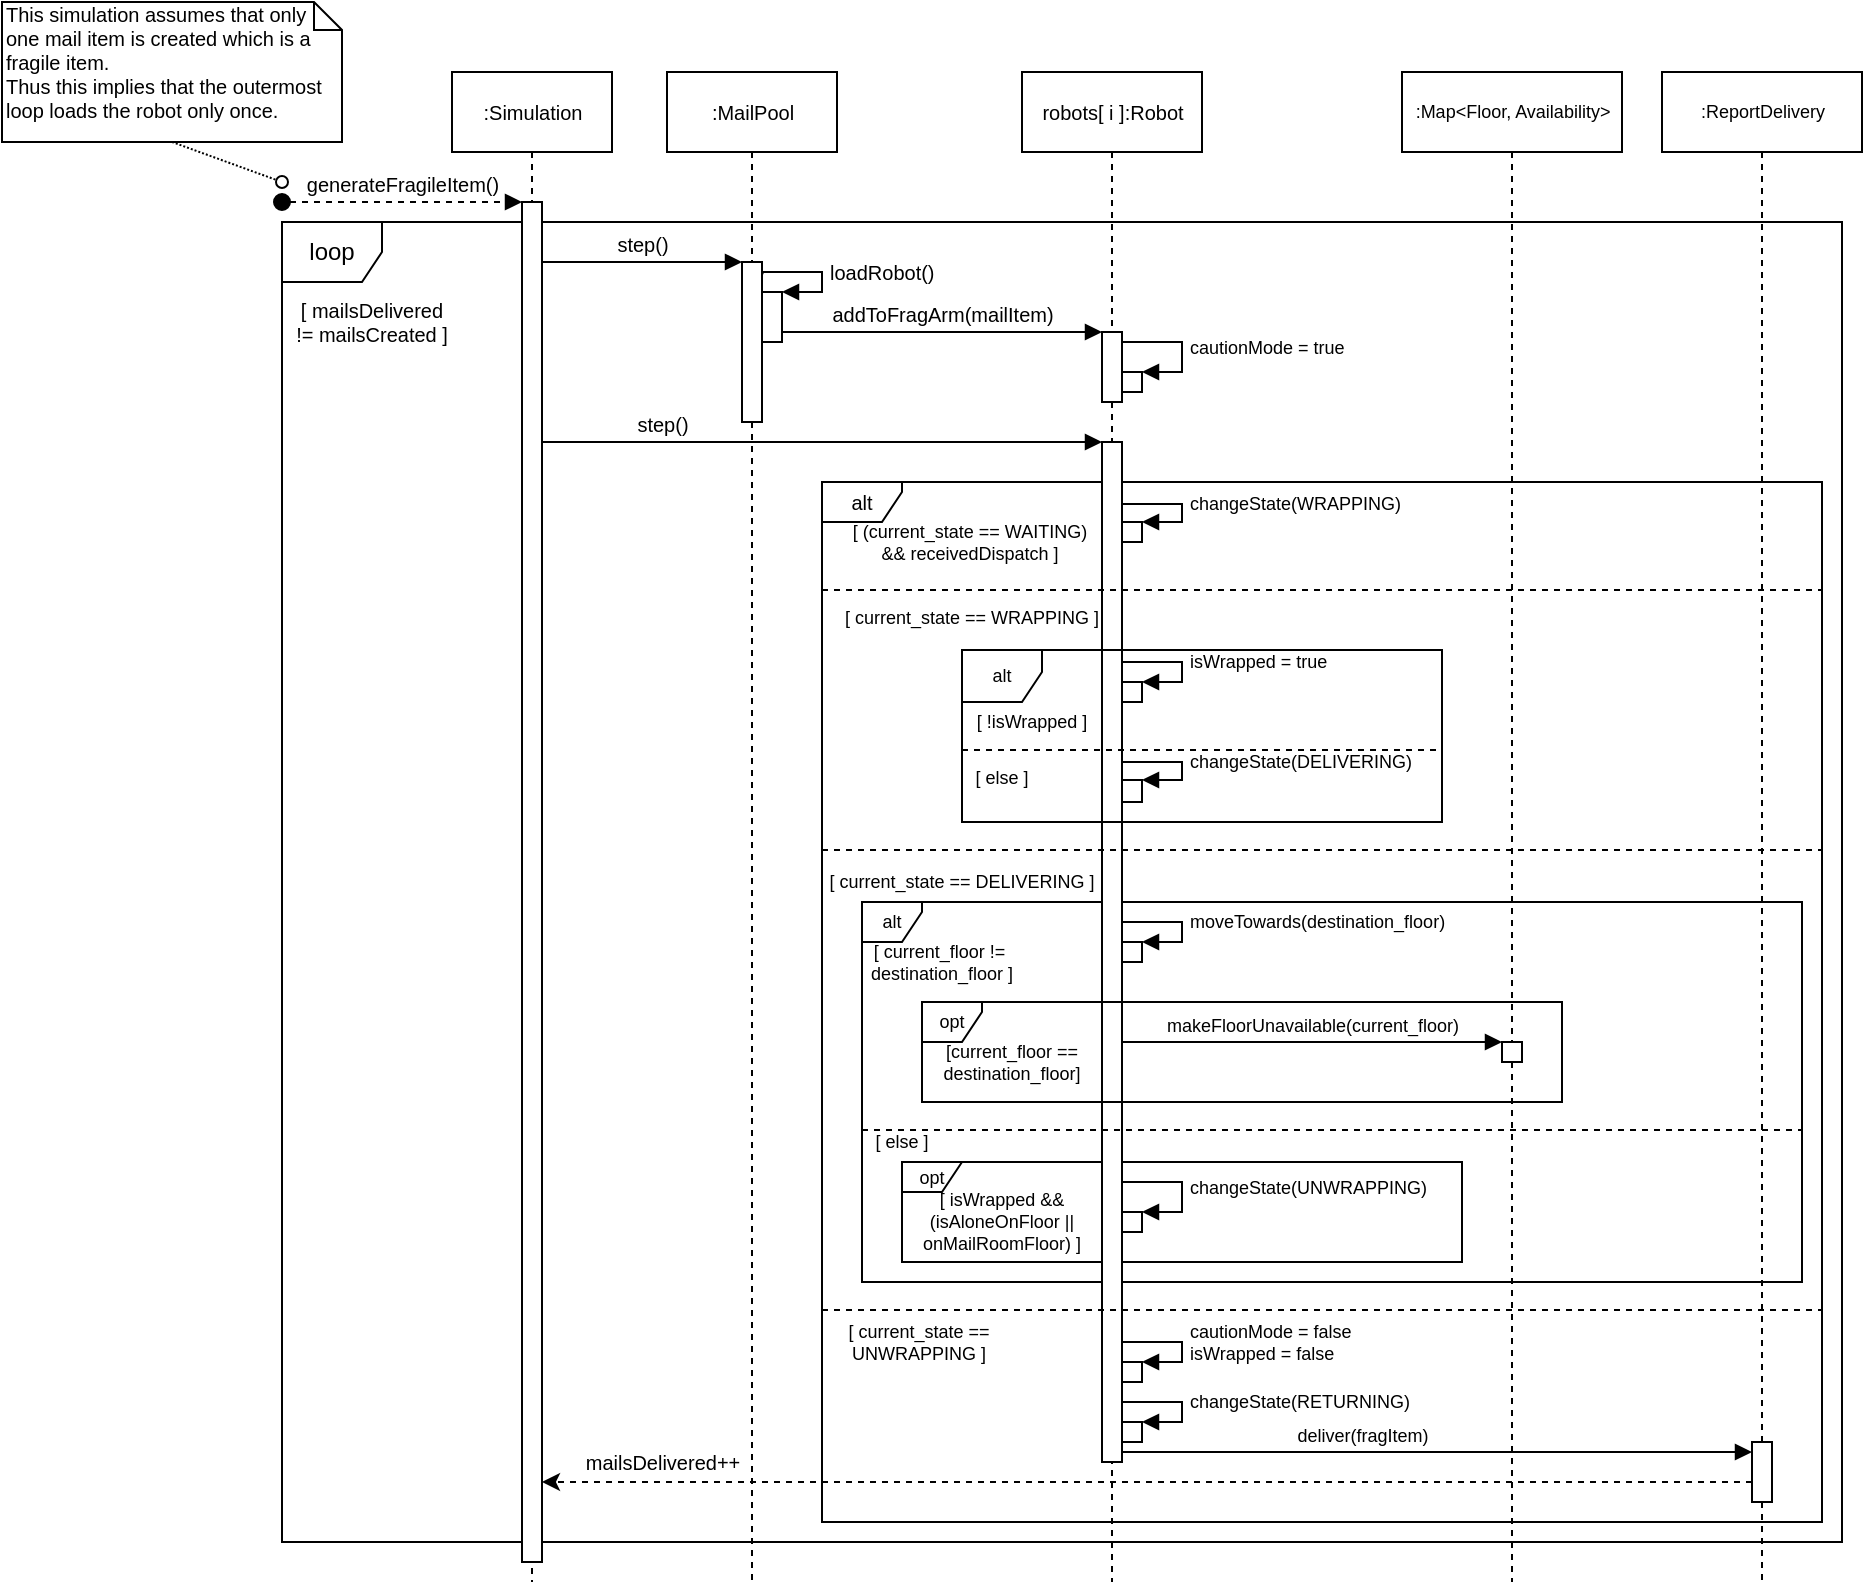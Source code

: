<mxfile version="13.0.9" type="device"><diagram id="7_O4yavgngFrkwfj0cpT" name="Page-1"><mxGraphModel dx="981" dy="574" grid="1" gridSize="10" guides="1" tooltips="1" connect="1" arrows="1" fold="1" page="1" pageScale="1" pageWidth="1169" pageHeight="827" math="0" shadow="0"><root><mxCell id="0"/><mxCell id="1" parent="0"/><mxCell id="Afi7eFFG5mrbKhEC8dZP-67" value="alt" style="shape=umlFrame;whiteSpace=wrap;html=1;fontSize=9;width=30;height=20;" parent="1" vertex="1"><mxGeometry x="430" y="450" width="470" height="190" as="geometry"/></mxCell><mxCell id="Afi7eFFG5mrbKhEC8dZP-31" value="loop" style="shape=umlFrame;whiteSpace=wrap;html=1;width=50;height=30;" parent="1" vertex="1"><mxGeometry x="140" y="110" width="780" height="660" as="geometry"/></mxCell><mxCell id="Afi7eFFG5mrbKhEC8dZP-41" value="alt" style="shape=umlFrame;whiteSpace=wrap;html=1;fontSize=10;width=40;height=20;" parent="1" vertex="1"><mxGeometry x="410" y="240" width="500" height="520" as="geometry"/></mxCell><mxCell id="Afi7eFFG5mrbKhEC8dZP-80" value="opt" style="shape=umlFrame;whiteSpace=wrap;html=1;fontSize=9;width=30;height=15;" parent="1" vertex="1"><mxGeometry x="450" y="580" width="280" height="50" as="geometry"/></mxCell><mxCell id="Afi7eFFG5mrbKhEC8dZP-4" style="edgeStyle=orthogonalEdgeStyle;rounded=0;orthogonalLoop=1;jettySize=auto;html=1;dashed=1;endArrow=none;endFill=0;" parent="1" source="Afi7eFFG5mrbKhEC8dZP-1" edge="1"><mxGeometry relative="1" as="geometry"><mxPoint x="265" y="790" as="targetPoint"/></mxGeometry></mxCell><mxCell id="Afi7eFFG5mrbKhEC8dZP-1" value=":Simulation" style="html=1;fontSize=10;" parent="1" vertex="1"><mxGeometry x="225" y="35" width="80" height="40" as="geometry"/></mxCell><mxCell id="Afi7eFFG5mrbKhEC8dZP-11" value="" style="html=1;points=[];perimeter=orthogonalPerimeter;" parent="1" vertex="1"><mxGeometry x="260" y="100" width="10" height="680" as="geometry"/></mxCell><mxCell id="Afi7eFFG5mrbKhEC8dZP-12" value="generateFragileItem()" style="html=1;verticalAlign=bottom;startArrow=oval;endArrow=block;startSize=8;dashed=1;fontSize=10;" parent="1" target="Afi7eFFG5mrbKhEC8dZP-11" edge="1"><mxGeometry relative="1" as="geometry"><mxPoint x="140" y="100" as="sourcePoint"/></mxGeometry></mxCell><mxCell id="Afi7eFFG5mrbKhEC8dZP-14" style="edgeStyle=orthogonalEdgeStyle;rounded=0;orthogonalLoop=1;jettySize=auto;html=1;dashed=1;endArrow=none;endFill=0;" parent="1" source="Afi7eFFG5mrbKhEC8dZP-19" edge="1"><mxGeometry relative="1" as="geometry"><mxPoint x="375" y="790" as="targetPoint"/><Array as="points"><mxPoint x="375" y="600"/></Array></mxGeometry></mxCell><mxCell id="Afi7eFFG5mrbKhEC8dZP-13" value=":MailPool" style="html=1;fontSize=10;" parent="1" vertex="1"><mxGeometry x="332.5" y="35" width="85" height="40" as="geometry"/></mxCell><mxCell id="Afi7eFFG5mrbKhEC8dZP-20" value="step()" style="html=1;verticalAlign=bottom;endArrow=block;entryX=0;entryY=0;fontSize=10;" parent="1" source="Afi7eFFG5mrbKhEC8dZP-11" target="Afi7eFFG5mrbKhEC8dZP-19" edge="1"><mxGeometry relative="1" as="geometry"><mxPoint x="330" y="110" as="sourcePoint"/></mxGeometry></mxCell><mxCell id="Afi7eFFG5mrbKhEC8dZP-23" style="edgeStyle=orthogonalEdgeStyle;rounded=0;orthogonalLoop=1;jettySize=auto;html=1;dashed=1;endArrow=none;endFill=0;" parent="1" source="Afi7eFFG5mrbKhEC8dZP-24" edge="1"><mxGeometry relative="1" as="geometry"><mxPoint x="555" y="790" as="targetPoint"/><Array as="points"><mxPoint x="555" y="600"/></Array></mxGeometry></mxCell><mxCell id="Afi7eFFG5mrbKhEC8dZP-22" value="robots[ i ]:Robot" style="html=1;fontSize=10;" parent="1" vertex="1"><mxGeometry x="510" y="35" width="90" height="40" as="geometry"/></mxCell><mxCell id="Afi7eFFG5mrbKhEC8dZP-25" value="addToFragArm(mailItem)" style="html=1;verticalAlign=bottom;endArrow=block;fontSize=10;" parent="1" source="Afi7eFFG5mrbKhEC8dZP-28" target="Afi7eFFG5mrbKhEC8dZP-24" edge="1"><mxGeometry relative="1" as="geometry"><mxPoint x="415" y="150" as="sourcePoint"/></mxGeometry></mxCell><mxCell id="Afi7eFFG5mrbKhEC8dZP-24" value="" style="html=1;points=[];perimeter=orthogonalPerimeter;fontSize=10;" parent="1" vertex="1"><mxGeometry x="550" y="165" width="10" height="35" as="geometry"/></mxCell><mxCell id="Afi7eFFG5mrbKhEC8dZP-27" style="edgeStyle=orthogonalEdgeStyle;rounded=0;orthogonalLoop=1;jettySize=auto;html=1;dashed=1;endArrow=none;endFill=0;fontSize=10;" parent="1" source="Afi7eFFG5mrbKhEC8dZP-22" target="Afi7eFFG5mrbKhEC8dZP-24" edge="1"><mxGeometry relative="1" as="geometry"><mxPoint x="544" y="600" as="targetPoint"/><mxPoint x="555" y="80" as="sourcePoint"/></mxGeometry></mxCell><mxCell id="Afi7eFFG5mrbKhEC8dZP-28" value="" style="html=1;points=[];perimeter=orthogonalPerimeter;fontSize=10;" parent="1" vertex="1"><mxGeometry x="380" y="145" width="10" height="25" as="geometry"/></mxCell><mxCell id="Afi7eFFG5mrbKhEC8dZP-29" value="loadRobot()" style="edgeStyle=orthogonalEdgeStyle;html=1;align=left;spacingLeft=2;endArrow=block;rounded=0;entryX=1;entryY=0;fontSize=10;exitX=1.028;exitY=0.077;exitDx=0;exitDy=0;exitPerimeter=0;" parent="1" source="Afi7eFFG5mrbKhEC8dZP-19" target="Afi7eFFG5mrbKhEC8dZP-28" edge="1"><mxGeometry relative="1" as="geometry"><mxPoint x="375" y="130" as="sourcePoint"/><Array as="points"><mxPoint x="410" y="135"/><mxPoint x="410" y="145"/></Array></mxGeometry></mxCell><mxCell id="Afi7eFFG5mrbKhEC8dZP-32" value="[ mailsDelivered != mailsCreated ]" style="text;html=1;strokeColor=none;fillColor=none;align=center;verticalAlign=middle;whiteSpace=wrap;rounded=0;fontSize=10;" parent="1" vertex="1"><mxGeometry x="145" y="150" width="80" height="20" as="geometry"/></mxCell><mxCell id="Afi7eFFG5mrbKhEC8dZP-19" value="" style="html=1;points=[];perimeter=orthogonalPerimeter;fontSize=10;" parent="1" vertex="1"><mxGeometry x="370" y="130" width="10" height="80" as="geometry"/></mxCell><mxCell id="Afi7eFFG5mrbKhEC8dZP-35" style="edgeStyle=orthogonalEdgeStyle;rounded=0;orthogonalLoop=1;jettySize=auto;html=1;dashed=1;endArrow=none;endFill=0;fontSize=10;" parent="1" source="Afi7eFFG5mrbKhEC8dZP-13" target="Afi7eFFG5mrbKhEC8dZP-19" edge="1"><mxGeometry relative="1" as="geometry"><mxPoint x="405" y="600" as="targetPoint"/><mxPoint x="405" y="80" as="sourcePoint"/></mxGeometry></mxCell><mxCell id="Afi7eFFG5mrbKhEC8dZP-36" value="" style="html=1;points=[];perimeter=orthogonalPerimeter;fontSize=9;" parent="1" vertex="1"><mxGeometry x="550" y="220" width="10" height="510" as="geometry"/></mxCell><mxCell id="Afi7eFFG5mrbKhEC8dZP-37" value="step()" style="html=1;verticalAlign=bottom;endArrow=block;entryX=0;entryY=0;fontSize=10;" parent="1" source="Afi7eFFG5mrbKhEC8dZP-11" target="Afi7eFFG5mrbKhEC8dZP-36" edge="1"><mxGeometry x="-0.571" relative="1" as="geometry"><mxPoint x="480" y="220" as="sourcePoint"/><mxPoint as="offset"/></mxGeometry></mxCell><mxCell id="Afi7eFFG5mrbKhEC8dZP-40" style="orthogonalLoop=1;jettySize=auto;html=1;exitX=0.5;exitY=1;exitDx=0;exitDy=0;exitPerimeter=0;endArrow=oval;endFill=0;fontSize=10;rounded=0;dashed=1;dashPattern=1 1;" parent="1" source="Afi7eFFG5mrbKhEC8dZP-39" edge="1"><mxGeometry relative="1" as="geometry"><mxPoint x="140.0" y="90" as="targetPoint"/></mxGeometry></mxCell><mxCell id="Afi7eFFG5mrbKhEC8dZP-39" value="This simulation assumes that only one mail item is created which is a fragile item.&lt;br&gt;Thus this implies that the outermost loop loads the robot only once." style="shape=note;whiteSpace=wrap;html=1;size=14;verticalAlign=top;align=left;spacingTop=-6;fontSize=10;" parent="1" vertex="1"><mxGeometry width="170" height="70" as="geometry"/></mxCell><mxCell id="Afi7eFFG5mrbKhEC8dZP-42" value="[ (current_state == WAITING) &amp;amp;&amp;amp; receivedDispatch ]" style="text;html=1;strokeColor=none;fillColor=none;align=center;verticalAlign=middle;whiteSpace=wrap;rounded=0;fontSize=9;" parent="1" vertex="1"><mxGeometry x="424" y="260" width="120" height="20" as="geometry"/></mxCell><mxCell id="Afi7eFFG5mrbKhEC8dZP-43" value="" style="html=1;points=[];perimeter=orthogonalPerimeter;fontSize=9;" parent="1" vertex="1"><mxGeometry x="560" y="260" width="10" height="10" as="geometry"/></mxCell><mxCell id="Afi7eFFG5mrbKhEC8dZP-44" value="changeState(WRAPPING)" style="edgeStyle=orthogonalEdgeStyle;html=1;align=left;spacingLeft=2;endArrow=block;rounded=0;entryX=1;entryY=0;fontSize=9;" parent="1" source="Afi7eFFG5mrbKhEC8dZP-36" target="Afi7eFFG5mrbKhEC8dZP-43" edge="1"><mxGeometry x="0.011" relative="1" as="geometry"><mxPoint x="565" y="251" as="sourcePoint"/><Array as="points"><mxPoint x="590" y="251"/><mxPoint x="590" y="260"/></Array><mxPoint as="offset"/></mxGeometry></mxCell><mxCell id="Afi7eFFG5mrbKhEC8dZP-45" value="" style="line;strokeWidth=1;fillColor=none;align=left;verticalAlign=middle;spacingTop=-1;spacingLeft=3;spacingRight=3;rotatable=0;labelPosition=right;points=[];portConstraint=eastwest;fontSize=9;dashed=1;" parent="1" vertex="1"><mxGeometry x="410" y="290" width="500" height="8" as="geometry"/></mxCell><mxCell id="Afi7eFFG5mrbKhEC8dZP-47" value="[ current_state == WRAPPING ]" style="text;html=1;strokeColor=none;fillColor=none;align=center;verticalAlign=middle;whiteSpace=wrap;rounded=0;dashed=1;fontSize=9;" parent="1" vertex="1"><mxGeometry x="400" y="298" width="170" height="20" as="geometry"/></mxCell><mxCell id="Afi7eFFG5mrbKhEC8dZP-49" value="[ !isWrapped ]" style="text;html=1;strokeColor=none;fillColor=none;align=center;verticalAlign=middle;whiteSpace=wrap;rounded=0;fontSize=9;" parent="1" vertex="1"><mxGeometry x="480" y="350" width="70" height="20" as="geometry"/></mxCell><mxCell id="Afi7eFFG5mrbKhEC8dZP-50" value="" style="html=1;points=[];perimeter=orthogonalPerimeter;fontSize=9;" parent="1" vertex="1"><mxGeometry x="560" y="340" width="10" height="10" as="geometry"/></mxCell><mxCell id="Afi7eFFG5mrbKhEC8dZP-51" value="isWrapped = true" style="edgeStyle=orthogonalEdgeStyle;html=1;align=left;spacingLeft=2;endArrow=block;rounded=0;entryX=1;entryY=0;fontSize=9;" parent="1" source="Afi7eFFG5mrbKhEC8dZP-36" target="Afi7eFFG5mrbKhEC8dZP-50" edge="1"><mxGeometry relative="1" as="geometry"><mxPoint x="565" y="340" as="sourcePoint"/><Array as="points"><mxPoint x="590" y="330"/><mxPoint x="590" y="340"/></Array></mxGeometry></mxCell><mxCell id="Afi7eFFG5mrbKhEC8dZP-52" value="" style="line;strokeWidth=1;fillColor=none;align=left;verticalAlign=middle;spacingTop=-1;spacingLeft=3;spacingRight=3;rotatable=0;labelPosition=right;points=[];portConstraint=eastwest;fontSize=9;dashed=1;" parent="1" vertex="1"><mxGeometry x="480" y="370" width="240" height="8" as="geometry"/></mxCell><mxCell id="Afi7eFFG5mrbKhEC8dZP-53" value="[ else ]" style="text;html=1;strokeColor=none;fillColor=none;align=center;verticalAlign=middle;whiteSpace=wrap;rounded=0;dashed=1;fontSize=9;" parent="1" vertex="1"><mxGeometry x="480" y="378" width="40" height="20" as="geometry"/></mxCell><mxCell id="Afi7eFFG5mrbKhEC8dZP-54" value="" style="html=1;points=[];perimeter=orthogonalPerimeter;fontSize=9;" parent="1" vertex="1"><mxGeometry x="560" y="389" width="10" height="11" as="geometry"/></mxCell><mxCell id="Afi7eFFG5mrbKhEC8dZP-55" value="changeState(DELIVERING)" style="edgeStyle=orthogonalEdgeStyle;html=1;align=left;spacingLeft=2;endArrow=block;rounded=0;entryX=1;entryY=0;fontSize=9;" parent="1" source="Afi7eFFG5mrbKhEC8dZP-36" target="Afi7eFFG5mrbKhEC8dZP-54" edge="1"><mxGeometry relative="1" as="geometry"><mxPoint x="565" y="410" as="sourcePoint"/><Array as="points"><mxPoint x="590" y="380"/><mxPoint x="590" y="389"/></Array></mxGeometry></mxCell><mxCell id="Afi7eFFG5mrbKhEC8dZP-56" value="" style="line;strokeWidth=1;fillColor=none;align=left;verticalAlign=middle;spacingTop=-1;spacingLeft=3;spacingRight=3;rotatable=0;labelPosition=right;points=[];portConstraint=eastwest;fontSize=9;dashed=1;" parent="1" vertex="1"><mxGeometry x="410" y="420" width="500" height="8" as="geometry"/></mxCell><mxCell id="Afi7eFFG5mrbKhEC8dZP-57" value="[ current_state == DELIVERING ]" style="text;html=1;strokeColor=none;fillColor=none;align=center;verticalAlign=middle;whiteSpace=wrap;rounded=0;dashed=1;fontSize=9;" parent="1" vertex="1"><mxGeometry x="410" y="430" width="140" height="20" as="geometry"/></mxCell><mxCell id="Afi7eFFG5mrbKhEC8dZP-58" value="" style="html=1;points=[];perimeter=orthogonalPerimeter;fontSize=9;" parent="1" vertex="1"><mxGeometry x="560" y="185" width="10" height="10" as="geometry"/></mxCell><mxCell id="Afi7eFFG5mrbKhEC8dZP-59" value="cautionMode = true" style="edgeStyle=orthogonalEdgeStyle;html=1;align=left;spacingLeft=2;endArrow=block;rounded=0;entryX=1;entryY=0;fontSize=9;" parent="1" source="Afi7eFFG5mrbKhEC8dZP-24" target="Afi7eFFG5mrbKhEC8dZP-58" edge="1"><mxGeometry relative="1" as="geometry"><mxPoint x="565" y="170" as="sourcePoint"/><Array as="points"><mxPoint x="590" y="170"/><mxPoint x="590" y="185"/></Array></mxGeometry></mxCell><mxCell id="Afi7eFFG5mrbKhEC8dZP-68" value="[ current_floor !=&amp;nbsp; destination_floor ]" style="text;html=1;strokeColor=none;fillColor=none;align=center;verticalAlign=middle;whiteSpace=wrap;rounded=0;fontSize=9;" parent="1" vertex="1"><mxGeometry x="430" y="470" width="80" height="20" as="geometry"/></mxCell><mxCell id="Afi7eFFG5mrbKhEC8dZP-74" style="edgeStyle=orthogonalEdgeStyle;rounded=0;orthogonalLoop=1;jettySize=auto;html=1;endArrow=none;endFill=0;fontSize=9;dashed=1;" parent="1" source="Afi7eFFG5mrbKhEC8dZP-75" edge="1"><mxGeometry relative="1" as="geometry"><mxPoint x="755" y="790" as="targetPoint"/></mxGeometry></mxCell><mxCell id="Afi7eFFG5mrbKhEC8dZP-69" value=":Map&amp;lt;Floor, Availability&amp;gt;" style="html=1;fontSize=9;" parent="1" vertex="1"><mxGeometry x="700" y="35" width="110" height="40" as="geometry"/></mxCell><mxCell id="Afi7eFFG5mrbKhEC8dZP-70" value="" style="html=1;points=[];perimeter=orthogonalPerimeter;fontSize=9;" parent="1" vertex="1"><mxGeometry x="560" y="470" width="10" height="10" as="geometry"/></mxCell><mxCell id="Afi7eFFG5mrbKhEC8dZP-71" value="moveTowards(destination_floor)" style="edgeStyle=orthogonalEdgeStyle;html=1;align=left;spacingLeft=2;endArrow=block;rounded=0;entryX=1;entryY=0;fontSize=9;" parent="1" target="Afi7eFFG5mrbKhEC8dZP-70" edge="1"><mxGeometry relative="1" as="geometry"><mxPoint x="560" y="460" as="sourcePoint"/><Array as="points"><mxPoint x="590" y="460"/><mxPoint x="590" y="470"/></Array></mxGeometry></mxCell><mxCell id="Afi7eFFG5mrbKhEC8dZP-73" value="[current_floor == destination_floor]" style="text;html=1;strokeColor=none;fillColor=none;align=center;verticalAlign=middle;whiteSpace=wrap;rounded=0;fontSize=9;" parent="1" vertex="1"><mxGeometry x="470" y="520" width="70" height="20" as="geometry"/></mxCell><mxCell id="Afi7eFFG5mrbKhEC8dZP-76" value="makeFloorUnavailable(current_floor)" style="html=1;verticalAlign=bottom;endArrow=block;entryX=0;entryY=0;fontSize=9;" parent="1" target="Afi7eFFG5mrbKhEC8dZP-75" edge="1"><mxGeometry relative="1" as="geometry"><mxPoint x="560" y="520" as="sourcePoint"/></mxGeometry></mxCell><mxCell id="Afi7eFFG5mrbKhEC8dZP-78" value="" style="line;strokeWidth=1;fillColor=none;align=left;verticalAlign=middle;spacingTop=-1;spacingLeft=3;spacingRight=3;rotatable=0;labelPosition=right;points=[];portConstraint=eastwest;fontSize=9;dashed=1;" parent="1" vertex="1"><mxGeometry x="430" y="560" width="470" height="8" as="geometry"/></mxCell><mxCell id="Afi7eFFG5mrbKhEC8dZP-79" value="[ else ]" style="text;html=1;strokeColor=none;fillColor=none;align=center;verticalAlign=middle;whiteSpace=wrap;rounded=0;dashed=1;fontSize=9;" parent="1" vertex="1"><mxGeometry x="430" y="560" width="40" height="20" as="geometry"/></mxCell><mxCell id="Afi7eFFG5mrbKhEC8dZP-81" value="[ isWrapped &amp;amp;&amp;amp; (isAloneOnFloor || onMailRoomFloor) ]" style="text;html=1;strokeColor=none;fillColor=none;align=center;verticalAlign=middle;whiteSpace=wrap;rounded=0;fontSize=9;" parent="1" vertex="1"><mxGeometry x="455" y="600" width="90" height="20" as="geometry"/></mxCell><mxCell id="Afi7eFFG5mrbKhEC8dZP-83" value="" style="html=1;points=[];perimeter=orthogonalPerimeter;fontSize=9;" parent="1" vertex="1"><mxGeometry x="560" y="605" width="10" height="10" as="geometry"/></mxCell><mxCell id="Afi7eFFG5mrbKhEC8dZP-84" value="changeState(UNWRAPPING)" style="edgeStyle=orthogonalEdgeStyle;html=1;align=left;spacingLeft=2;endArrow=block;rounded=0;entryX=1;entryY=0;fontSize=9;" parent="1" source="Afi7eFFG5mrbKhEC8dZP-36" target="Afi7eFFG5mrbKhEC8dZP-83" edge="1"><mxGeometry relative="1" as="geometry"><mxPoint x="565" y="605" as="sourcePoint"/><Array as="points"><mxPoint x="590" y="590"/><mxPoint x="590" y="605"/></Array></mxGeometry></mxCell><mxCell id="Afi7eFFG5mrbKhEC8dZP-86" value="" style="html=1;points=[];perimeter=orthogonalPerimeter;fontSize=9;" parent="1" vertex="1"><mxGeometry x="560" y="680" width="10" height="10" as="geometry"/></mxCell><mxCell id="Afi7eFFG5mrbKhEC8dZP-87" value="cautionMode = false&lt;br&gt;isWrapped = false" style="edgeStyle=orthogonalEdgeStyle;html=1;align=left;spacingLeft=2;endArrow=block;rounded=0;fontSize=9;" parent="1" source="Afi7eFFG5mrbKhEC8dZP-36" target="Afi7eFFG5mrbKhEC8dZP-86" edge="1"><mxGeometry relative="1" as="geometry"><mxPoint x="565" y="650" as="sourcePoint"/><Array as="points"><mxPoint x="590" y="670"/><mxPoint x="590" y="680"/></Array></mxGeometry></mxCell><mxCell id="Afi7eFFG5mrbKhEC8dZP-75" value="" style="html=1;points=[];perimeter=orthogonalPerimeter;fontSize=9;" parent="1" vertex="1"><mxGeometry x="750" y="520" width="10" height="10" as="geometry"/></mxCell><mxCell id="Afi7eFFG5mrbKhEC8dZP-88" style="edgeStyle=orthogonalEdgeStyle;rounded=0;orthogonalLoop=1;jettySize=auto;html=1;endArrow=none;endFill=0;fontSize=9;dashed=1;" parent="1" source="Afi7eFFG5mrbKhEC8dZP-69" target="Afi7eFFG5mrbKhEC8dZP-75" edge="1"><mxGeometry relative="1" as="geometry"><mxPoint x="755" y="860" as="targetPoint"/><mxPoint x="755" y="75" as="sourcePoint"/></mxGeometry></mxCell><mxCell id="Afi7eFFG5mrbKhEC8dZP-93" style="edgeStyle=orthogonalEdgeStyle;rounded=0;orthogonalLoop=1;jettySize=auto;html=1;endArrow=none;endFill=0;fontSize=9;dashed=1;" parent="1" source="Afi7eFFG5mrbKhEC8dZP-94" edge="1"><mxGeometry relative="1" as="geometry"><mxPoint x="880" y="790" as="targetPoint"/></mxGeometry></mxCell><mxCell id="Afi7eFFG5mrbKhEC8dZP-91" value=":ReportDelivery" style="html=1;fontSize=9;" parent="1" vertex="1"><mxGeometry x="830" y="35" width="100" height="40" as="geometry"/></mxCell><mxCell id="Afi7eFFG5mrbKhEC8dZP-95" value="deliver(fragItem)" style="html=1;verticalAlign=bottom;endArrow=block;fontSize=9;" parent="1" source="Afi7eFFG5mrbKhEC8dZP-36" target="Afi7eFFG5mrbKhEC8dZP-94" edge="1"><mxGeometry x="-0.238" relative="1" as="geometry"><mxPoint x="810" y="635" as="sourcePoint"/><mxPoint as="offset"/><Array as="points"><mxPoint x="600" y="725"/></Array></mxGeometry></mxCell><mxCell id="8ey0jGAuyQNHt4F9bsl1-1" style="edgeStyle=orthogonalEdgeStyle;rounded=0;orthogonalLoop=1;jettySize=auto;html=1;dashed=1;" edge="1" parent="1" source="Afi7eFFG5mrbKhEC8dZP-94" target="Afi7eFFG5mrbKhEC8dZP-11"><mxGeometry relative="1" as="geometry"><Array as="points"><mxPoint x="540" y="740"/><mxPoint x="540" y="740"/></Array></mxGeometry></mxCell><mxCell id="8ey0jGAuyQNHt4F9bsl1-2" value="&lt;font size=&quot;1&quot;&gt;mailsDelivered++&lt;/font&gt;" style="edgeLabel;html=1;align=center;verticalAlign=middle;resizable=0;points=[];" vertex="1" connectable="0" parent="8ey0jGAuyQNHt4F9bsl1-1"><mxGeometry x="0.818" y="2" relative="1" as="geometry"><mxPoint x="4.66" y="-12" as="offset"/></mxGeometry></mxCell><mxCell id="Afi7eFFG5mrbKhEC8dZP-94" value="" style="html=1;points=[];perimeter=orthogonalPerimeter;fontSize=9;" parent="1" vertex="1"><mxGeometry x="875" y="720" width="10" height="30" as="geometry"/></mxCell><mxCell id="Afi7eFFG5mrbKhEC8dZP-98" style="edgeStyle=orthogonalEdgeStyle;rounded=0;orthogonalLoop=1;jettySize=auto;html=1;endArrow=none;endFill=0;fontSize=9;dashed=1;" parent="1" source="Afi7eFFG5mrbKhEC8dZP-91" target="Afi7eFFG5mrbKhEC8dZP-94" edge="1"><mxGeometry relative="1" as="geometry"><mxPoint x="880" y="852" as="targetPoint"/><mxPoint x="880" y="75" as="sourcePoint"/></mxGeometry></mxCell><mxCell id="Afi7eFFG5mrbKhEC8dZP-99" value="" style="html=1;points=[];perimeter=orthogonalPerimeter;fontSize=9;" parent="1" vertex="1"><mxGeometry x="560" y="710" width="10" height="10" as="geometry"/></mxCell><mxCell id="Afi7eFFG5mrbKhEC8dZP-100" value="changeState(RETURNING)" style="edgeStyle=orthogonalEdgeStyle;html=1;align=left;spacingLeft=2;endArrow=block;rounded=0;entryX=1;entryY=0;fontSize=9;" parent="1" source="Afi7eFFG5mrbKhEC8dZP-36" target="Afi7eFFG5mrbKhEC8dZP-99" edge="1"><mxGeometry relative="1" as="geometry"><mxPoint x="565" y="710" as="sourcePoint"/><Array as="points"><mxPoint x="590" y="700"/><mxPoint x="590" y="710"/><mxPoint x="570" y="710"/></Array></mxGeometry></mxCell><mxCell id="Afi7eFFG5mrbKhEC8dZP-72" value="opt" style="shape=umlFrame;whiteSpace=wrap;html=1;fontSize=9;width=30;height=20;" parent="1" vertex="1"><mxGeometry x="460" y="500" width="320" height="50" as="geometry"/></mxCell><mxCell id="xV1TTz1ef2jqXTE0-_QZ-3" value="" style="line;strokeWidth=1;fillColor=none;align=left;verticalAlign=middle;spacingTop=-1;spacingLeft=3;spacingRight=3;rotatable=0;labelPosition=right;points=[];portConstraint=eastwest;dashed=1;" parent="1" vertex="1"><mxGeometry x="410" y="650" width="500" height="8" as="geometry"/></mxCell><mxCell id="xV1TTz1ef2jqXTE0-_QZ-4" value="[ current_state == UNWRAPPING ]" style="text;html=1;strokeColor=none;fillColor=none;align=center;verticalAlign=middle;whiteSpace=wrap;rounded=0;dashed=1;fontSize=9;" parent="1" vertex="1"><mxGeometry x="417.5" y="660" width="80.5" height="20" as="geometry"/></mxCell><mxCell id="Afi7eFFG5mrbKhEC8dZP-48" value="alt" style="shape=umlFrame;whiteSpace=wrap;html=1;fontSize=9;width=40;height=26;" parent="1" vertex="1"><mxGeometry x="480" y="324" width="240" height="86" as="geometry"/></mxCell></root></mxGraphModel></diagram></mxfile>